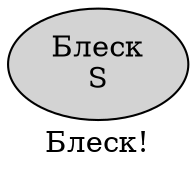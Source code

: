 digraph SENTENCE_3426 {
	graph [label="Блеск!"]
	node [style=filled]
		0 [label="Блеск
S" color="" fillcolor=lightgray penwidth=1 shape=ellipse]
}